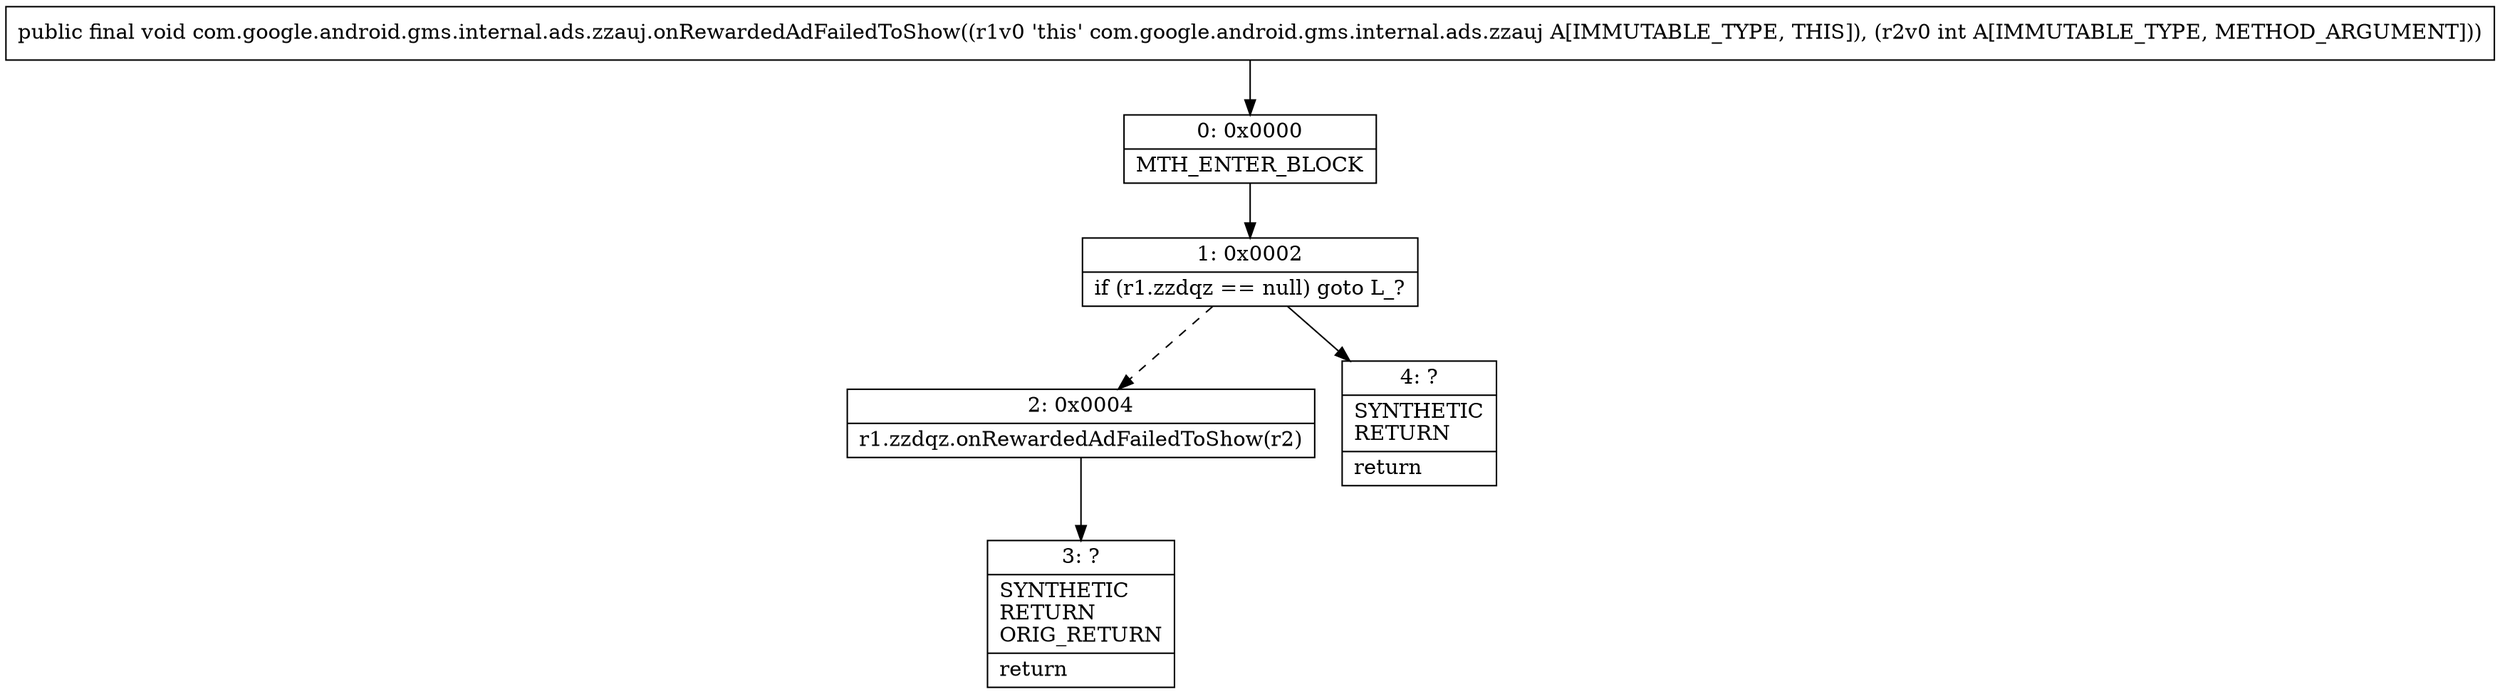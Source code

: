 digraph "CFG forcom.google.android.gms.internal.ads.zzauj.onRewardedAdFailedToShow(I)V" {
Node_0 [shape=record,label="{0\:\ 0x0000|MTH_ENTER_BLOCK\l}"];
Node_1 [shape=record,label="{1\:\ 0x0002|if (r1.zzdqz == null) goto L_?\l}"];
Node_2 [shape=record,label="{2\:\ 0x0004|r1.zzdqz.onRewardedAdFailedToShow(r2)\l}"];
Node_3 [shape=record,label="{3\:\ ?|SYNTHETIC\lRETURN\lORIG_RETURN\l|return\l}"];
Node_4 [shape=record,label="{4\:\ ?|SYNTHETIC\lRETURN\l|return\l}"];
MethodNode[shape=record,label="{public final void com.google.android.gms.internal.ads.zzauj.onRewardedAdFailedToShow((r1v0 'this' com.google.android.gms.internal.ads.zzauj A[IMMUTABLE_TYPE, THIS]), (r2v0 int A[IMMUTABLE_TYPE, METHOD_ARGUMENT])) }"];
MethodNode -> Node_0;
Node_0 -> Node_1;
Node_1 -> Node_2[style=dashed];
Node_1 -> Node_4;
Node_2 -> Node_3;
}

